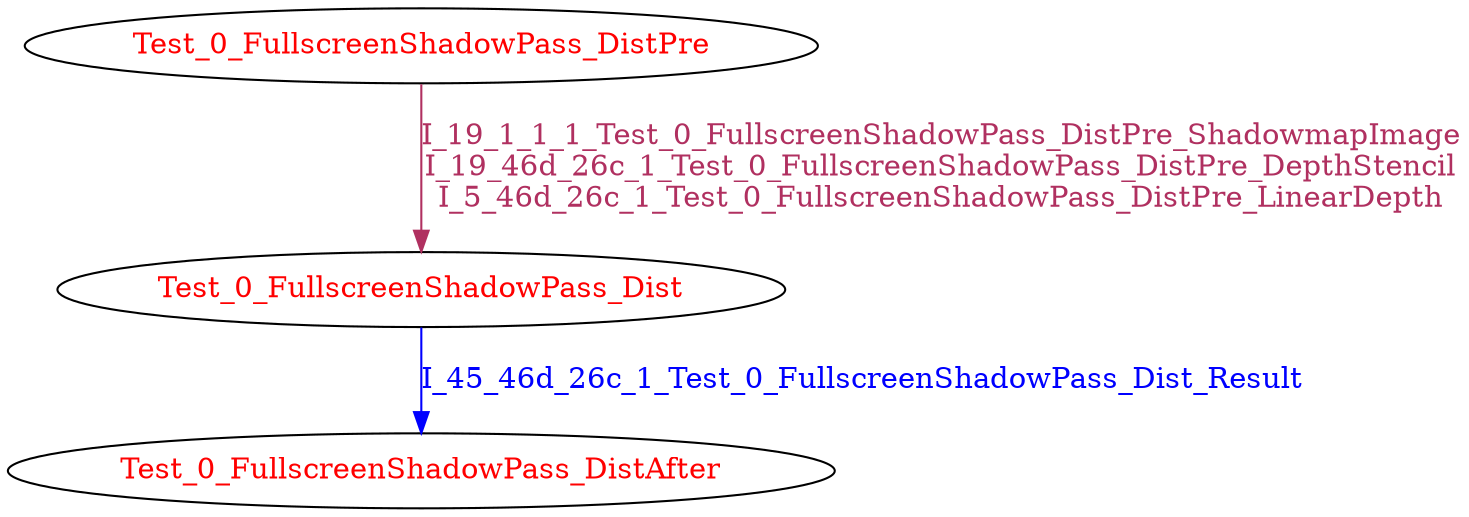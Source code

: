 digraph { Test_0_FullscreenShadowPass_DistAfter [fontcolor=red]
 Test_0_FullscreenShadowPass_Dist [fontcolor=red]
 Test_0_FullscreenShadowPass_DistPre [fontcolor=red]
 Test_0_FullscreenShadowPass_DistPre -> Test_0_FullscreenShadowPass_Dist  [label="I_19_1_1_1_Test_0_FullscreenShadowPass_DistPre_ShadowmapImage\nI_19_46d_26c_1_Test_0_FullscreenShadowPass_DistPre_DepthStencil\nI_5_46d_26c_1_Test_0_FullscreenShadowPass_DistPre_LinearDepth"] [color=maroon] [fontcolor=maroon]
 Test_0_FullscreenShadowPass_Dist -> Test_0_FullscreenShadowPass_DistAfter  [label="I_45_46d_26c_1_Test_0_FullscreenShadowPass_Dist_Result"] [color=blue] [fontcolor=blue]
 }